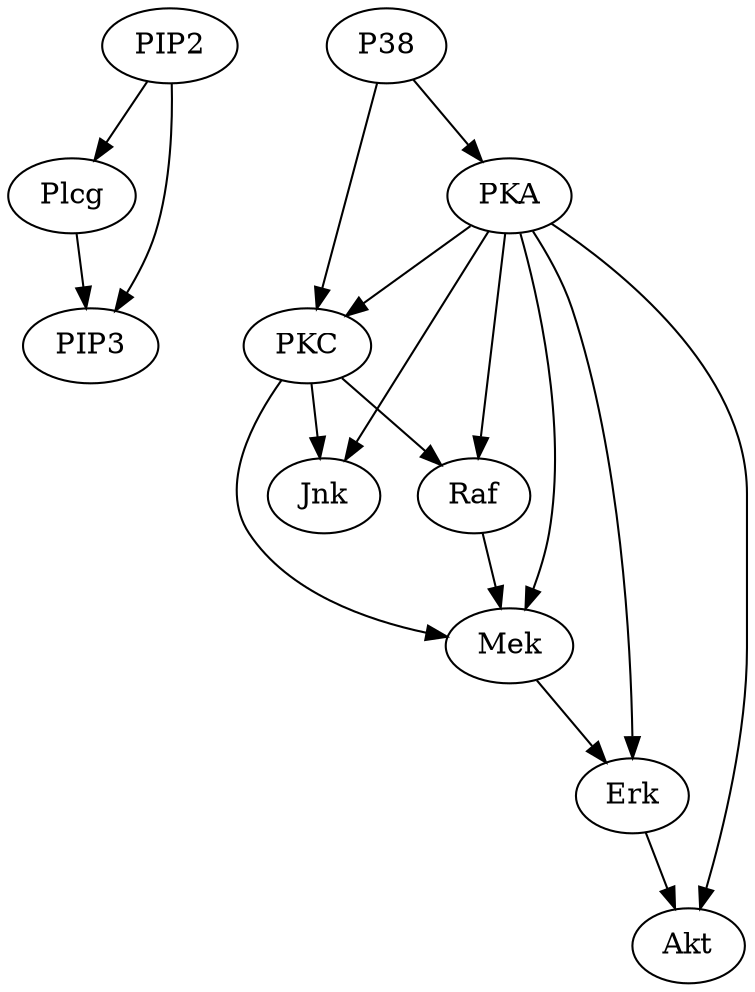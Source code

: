 digraph G {
    "PIP2" -> "Plcg";
    "PKC" -> "Jnk";
    "PKA" -> "Jnk";
    "Plcg" -> "PIP3";
    "PIP2" -> "PIP3";
    "P38" -> "PKA";
    "Erk" -> "Akt";
    "PKA" -> "Akt";
    "PKA" -> "Erk";
    "Mek" -> "Erk";
    "P38" -> "PKC";
    "PKA" -> "PKC";
    "PKA" -> "Mek";
    "PKC" -> "Mek";
    "Raf" -> "Mek";
    "PKC" -> "Raf";
    "PKA" -> "Raf";
}
